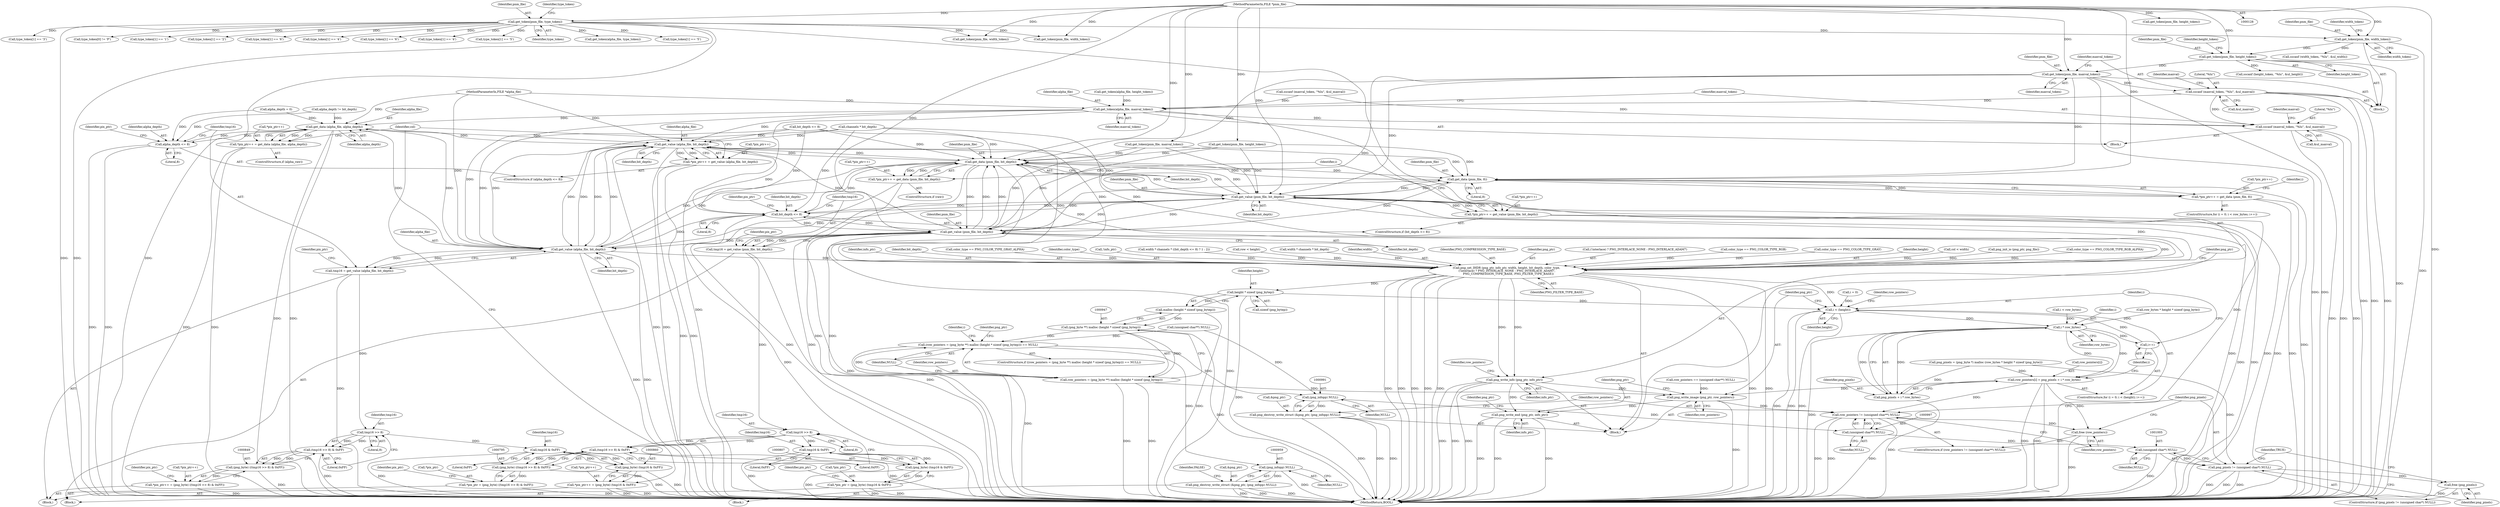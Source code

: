 digraph "0_Android_9d4853418ab2f754c2b63e091c29c5529b8b86ca_159@API" {
"1000428" [label="(Call,sscanf (maxval_token, \"%lu\", &ul_maxval))"];
"1000425" [label="(Call,get_token(pnm_file, maxval_token))"];
"1000412" [label="(Call,get_token(pnm_file, height_token))"];
"1000399" [label="(Call,get_token(pnm_file, width_token))"];
"1000209" [label="(Call,get_token(pnm_file, type_token))"];
"1000129" [label="(MethodParameterIn,FILE *pnm_file)"];
"1000565" [label="(Call,get_token(alpha_file, maxval_token))"];
"1000568" [label="(Call,sscanf (maxval_token, \"%lu\", &ul_maxval))"];
"1000822" [label="(Call,get_data (alpha_file, alpha_depth))"];
"1000818" [label="(Call,*pix_ptr++ = get_data (alpha_file, alpha_depth))"];
"1000827" [label="(Call,alpha_depth <= 8)"];
"1000834" [label="(Call,get_value (alpha_file, bit_depth))"];
"1000769" [label="(Call,get_data (pnm_file, bit_depth))"];
"1000736" [label="(Call,get_data (pnm_file, 8))"];
"1000732" [label="(Call,*pix_ptr++ = get_data (pnm_file, 8))"];
"1000781" [label="(Call,get_value (pnm_file, bit_depth))"];
"1000774" [label="(Call,bit_depth <= 8)"];
"1000788" [label="(Call,get_value (pnm_file, bit_depth))"];
"1000786" [label="(Call,tmp16 = get_value (pnm_file, bit_depth))"];
"1000797" [label="(Call,tmp16 >> 8)"];
"1000796" [label="(Call,(tmp16 >> 8) & 0xFF)"];
"1000794" [label="(Call,(png_byte) ((tmp16 >> 8) & 0xFF))"];
"1000791" [label="(Call,*pix_ptr = (png_byte) ((tmp16 >> 8) & 0xFF))"];
"1000808" [label="(Call,tmp16 & 0xFF)"];
"1000806" [label="(Call,(png_byte) (tmp16 & 0xFF))"];
"1000803" [label="(Call,*pix_ptr = (png_byte) (tmp16 & 0xFF))"];
"1000841" [label="(Call,get_value (alpha_file, bit_depth))"];
"1000839" [label="(Call,tmp16 = get_value (alpha_file, bit_depth))"];
"1000851" [label="(Call,tmp16 >> 8)"];
"1000850" [label="(Call,(tmp16 >> 8) & 0xFF)"];
"1000848" [label="(Call,(png_byte) ((tmp16 >> 8) & 0xFF))"];
"1000844" [label="(Call,*pix_ptr++ = (png_byte) ((tmp16 >> 8) & 0xFF))"];
"1000861" [label="(Call,tmp16 & 0xFF)"];
"1000859" [label="(Call,(png_byte) (tmp16 & 0xFF))"];
"1000855" [label="(Call,*pix_ptr++ = (png_byte) (tmp16 & 0xFF))"];
"1000918" [label="(Call,png_set_IHDR (png_ptr, info_ptr, width, height, bit_depth, color_type,\n (!interlace) ? PNG_INTERLACE_NONE : PNG_INTERLACE_ADAM7,\n    PNG_COMPRESSION_TYPE_BASE, PNG_FILTER_TYPE_BASE))"];
"1000932" [label="(Call,png_write_info (png_ptr, info_ptr))"];
"1000981" [label="(Call,png_write_image (png_ptr, row_pointers))"];
"1000984" [label="(Call,png_write_end (png_ptr, info_ptr))"];
"1000994" [label="(Call,row_pointers != (unsigned char**) NULL)"];
"1000999" [label="(Call,free (row_pointers))"];
"1000949" [label="(Call,height * sizeof (png_bytep))"];
"1000948" [label="(Call,malloc (height * sizeof (png_bytep)))"];
"1000946" [label="(Call,(png_byte **) malloc (height * sizeof (png_bytep)))"];
"1000943" [label="(Call,(row_pointers = (png_byte **) malloc (height * sizeof (png_bytep))) == NULL)"];
"1000958" [label="(Call,(png_infopp) NULL)"];
"1000955" [label="(Call,png_destroy_write_struct (&png_ptr, (png_infopp) NULL))"];
"1000990" [label="(Call,(png_infopp) NULL)"];
"1000987" [label="(Call,png_destroy_write_struct (&png_ptr, (png_infopp) NULL))"];
"1000996" [label="(Call,(unsigned char**) NULL)"];
"1001004" [label="(Call,(unsigned char*) NULL)"];
"1001002" [label="(Call,png_pixels != (unsigned char*) NULL)"];
"1001007" [label="(Call,free (png_pixels))"];
"1000944" [label="(Call,row_pointers = (png_byte **) malloc (height * sizeof (png_bytep)))"];
"1000967" [label="(Call,i < (height))"];
"1000978" [label="(Call,i * row_bytes)"];
"1000970" [label="(Call,i++)"];
"1000972" [label="(Call,row_pointers[i] = png_pixels + i * row_bytes)"];
"1000976" [label="(Call,png_pixels + i * row_bytes)"];
"1000777" [label="(Call,*pix_ptr++ = get_value (pnm_file, bit_depth))"];
"1000765" [label="(Call,*pix_ptr++ = get_data (pnm_file, bit_depth))"];
"1000830" [label="(Call,*pix_ptr++ = get_value (alpha_file, bit_depth))"];
"1000731" [label="(Identifier,i)"];
"1000823" [label="(Identifier,alpha_file)"];
"1000686" [label="(Call,bit_depth <= 8)"];
"1000855" [label="(Call,*pix_ptr++ = (png_byte) (tmp16 & 0xFF))"];
"1000930" [label="(Identifier,PNG_COMPRESSION_TYPE_BASE)"];
"1000786" [label="(Call,tmp16 = get_value (pnm_file, bit_depth))"];
"1000693" [label="(Call,png_pixels = (png_byte *) malloc (row_bytes * height * sizeof (png_byte)))"];
"1000919" [label="(Identifier,png_ptr)"];
"1000129" [label="(MethodParameterIn,FILE *pnm_file)"];
"1000401" [label="(Identifier,width_token)"];
"1000960" [label="(Identifier,NULL)"];
"1000829" [label="(Literal,8)"];
"1000330" [label="(Call,sscanf (maxval_token, \"%lu\", &ul_maxval))"];
"1000400" [label="(Identifier,pnm_file)"];
"1000327" [label="(Call,get_token(pnm_file, maxval_token))"];
"1000978" [label="(Call,i * row_bytes)"];
"1000799" [label="(Literal,8)"];
"1000925" [label="(Call,(!interlace) ? PNG_INTERLACE_NONE : PNG_INTERLACE_ADAM7)"];
"1000782" [label="(Identifier,pnm_file)"];
"1000640" [label="(Call,color_type == PNG_COLOR_TYPE_RGB)"];
"1000787" [label="(Identifier,tmp16)"];
"1000765" [label="(Call,*pix_ptr++ = get_data (pnm_file, bit_depth))"];
"1000780" [label="(Identifier,pix_ptr)"];
"1000415" [label="(Call,sscanf (height_token, \"%lu\", &ul_height))"];
"1000210" [label="(Identifier,pnm_file)"];
"1000932" [label="(Call,png_write_info (png_ptr, info_ptr))"];
"1000783" [label="(Identifier,bit_depth)"];
"1000624" [label="(Call,color_type == PNG_COLOR_TYPE_GRAY)"];
"1000993" [label="(ControlStructure,if (row_pointers != (unsigned char**) NULL))"];
"1000566" [label="(Identifier,alpha_file)"];
"1000727" [label="(Call,i < row_bytes)"];
"1000431" [label="(Call,&ul_maxval)"];
"1000922" [label="(Identifier,height)"];
"1000990" [label="(Call,(png_infopp) NULL)"];
"1000859" [label="(Call,(png_byte) (tmp16 & 0xFF))"];
"1000844" [label="(Call,*pix_ptr++ = (png_byte) ((tmp16 >> 8) & 0xFF))"];
"1000963" [label="(ControlStructure,for (i = 0; i < (height); i++))"];
"1000785" [label="(Block,)"];
"1000847" [label="(Identifier,pix_ptr)"];
"1000723" [label="(ControlStructure,for (i = 0; i < row_bytes; i++))"];
"1000950" [label="(Identifier,height)"];
"1000862" [label="(Identifier,tmp16)"];
"1000794" [label="(Call,(png_byte) ((tmp16 >> 8) & 0xFF))"];
"1000301" [label="(Call,get_token(pnm_file, width_token))"];
"1000949" [label="(Call,height * sizeof (png_bytep))"];
"1000937" [label="(Identifier,row_pointers)"];
"1000778" [label="(Call,*pix_ptr++)"];
"1000434" [label="(Identifier,maxval)"];
"1000944" [label="(Call,row_pointers = (png_byte **) malloc (height * sizeof (png_bytep)))"];
"1000568" [label="(Call,sscanf (maxval_token, \"%lu\", &ul_maxval))"];
"1000736" [label="(Call,get_data (pnm_file, 8))"];
"1000314" [label="(Call,get_token(pnm_file, height_token))"];
"1001000" [label="(Identifier,row_pointers)"];
"1000999" [label="(Call,free (row_pointers))"];
"1000215" [label="(Identifier,type_token)"];
"1000934" [label="(Identifier,info_ptr)"];
"1000852" [label="(Identifier,tmp16)"];
"1000427" [label="(Identifier,maxval_token)"];
"1001007" [label="(Call,free (png_pixels))"];
"1000413" [label="(Identifier,pnm_file)"];
"1000774" [label="(Call,bit_depth <= 8)"];
"1000836" [label="(Identifier,bit_depth)"];
"1001011" [label="(MethodReturn,BOOL)"];
"1000790" [label="(Identifier,bit_depth)"];
"1000839" [label="(Call,tmp16 = get_value (alpha_file, bit_depth))"];
"1000971" [label="(Identifier,i)"];
"1000733" [label="(Call,*pix_ptr++)"];
"1000970" [label="(Call,i++)"];
"1000809" [label="(Identifier,tmp16)"];
"1000791" [label="(Call,*pix_ptr = (png_byte) ((tmp16 >> 8) & 0xFF))"];
"1000972" [label="(Call,row_pointers[i] = png_pixels + i * row_bytes)"];
"1000955" [label="(Call,png_destroy_write_struct (&png_ptr, (png_infopp) NULL))"];
"1000258" [label="(Call,get_token(pnm_file, height_token))"];
"1000763" [label="(ControlStructure,if (raw))"];
"1000838" [label="(Block,)"];
"1000831" [label="(Call,*pix_ptr++)"];
"1000933" [label="(Identifier,png_ptr)"];
"1000974" [label="(Identifier,row_pointers)"];
"1000213" [label="(Call,type_token[0] != 'P')"];
"1000414" [label="(Identifier,height_token)"];
"1000224" [label="(Call,type_token[1] == '1')"];
"1000810" [label="(Literal,0xFF)"];
"1000854" [label="(Literal,0xFF)"];
"1000766" [label="(Call,*pix_ptr++)"];
"1000982" [label="(Identifier,png_ptr)"];
"1000828" [label="(Identifier,alpha_depth)"];
"1000987" [label="(Call,png_destroy_write_struct (&png_ptr, (png_infopp) NULL))"];
"1000981" [label="(Call,png_write_image (png_ptr, row_pointers))"];
"1000737" [label="(Identifier,pnm_file)"];
"1000745" [label="(Call,col < width)"];
"1001002" [label="(Call,png_pixels != (unsigned char*) NULL)"];
"1000845" [label="(Call,*pix_ptr++)"];
"1000775" [label="(Identifier,bit_depth)"];
"1000773" [label="(ControlStructure,if (bit_depth <= 8))"];
"1000402" [label="(Call,sscanf (width_token, \"%lu\", &ul_width))"];
"1000777" [label="(Call,*pix_ptr++ = get_value (pnm_file, bit_depth))"];
"1000673" [label="(Call,channels * bit_depth)"];
"1000861" [label="(Call,tmp16 & 0xFF)"];
"1000546" [label="(Call,get_token(alpha_file, height_token))"];
"1000983" [label="(Identifier,row_pointers)"];
"1000416" [label="(Identifier,height_token)"];
"1000942" [label="(ControlStructure,if ((row_pointers = (png_byte **) malloc (height * sizeof (png_bytep))) == NULL))"];
"1000998" [label="(Identifier,NULL)"];
"1000915" [label="(Call,png_init_io (png_ptr, png_file))"];
"1000648" [label="(Call,color_type == PNG_COLOR_TYPE_RGB_ALPHA)"];
"1000945" [label="(Identifier,row_pointers)"];
"1000428" [label="(Call,sscanf (maxval_token, \"%lu\", &ul_maxval))"];
"1000134" [label="(Block,)"];
"1000995" [label="(Identifier,row_pointers)"];
"1001006" [label="(Identifier,NULL)"];
"1000822" [label="(Call,get_data (alpha_file, alpha_depth))"];
"1000827" [label="(Call,alpha_depth <= 8)"];
"1000280" [label="(Call,type_token[1] == '2')"];
"1000425" [label="(Call,get_token(pnm_file, maxval_token))"];
"1000863" [label="(Literal,0xFF)"];
"1000833" [label="(Identifier,pix_ptr)"];
"1000399" [label="(Call,get_token(pnm_file, width_token))"];
"1000965" [label="(Identifier,i)"];
"1000841" [label="(Call,get_value (alpha_file, bit_depth))"];
"1000980" [label="(Identifier,row_bytes)"];
"1000826" [label="(ControlStructure,if (alpha_depth <= 8))"];
"1000976" [label="(Call,png_pixels + i * row_bytes)"];
"1000979" [label="(Identifier,i)"];
"1000430" [label="(Literal,\"%lu\")"];
"1000850" [label="(Call,(tmp16 >> 8) & 0xFF)"];
"1000804" [label="(Call,*pix_ptr)"];
"1000946" [label="(Call,(png_byte **) malloc (height * sizeof (png_bytep)))"];
"1000840" [label="(Identifier,tmp16)"];
"1000383" [label="(Call,type_token[1] == '6')"];
"1000920" [label="(Identifier,info_ptr)"];
"1000229" [label="(Call,type_token[1] == '4')"];
"1001008" [label="(Identifier,png_pixels)"];
"1000412" [label="(Call,get_token(pnm_file, height_token))"];
"1000808" [label="(Call,tmp16 & 0xFF)"];
"1000989" [label="(Identifier,png_ptr)"];
"1000698" [label="(Call,row_bytes * height * sizeof (png_byte))"];
"1000192" [label="(Call,alpha_depth = 0)"];
"1000818" [label="(Call,*pix_ptr++ = get_data (alpha_file, alpha_depth))"];
"1000948" [label="(Call,malloc (height * sizeof (png_bytep)))"];
"1000834" [label="(Call,get_value (alpha_file, bit_depth))"];
"1000986" [label="(Identifier,info_ptr)"];
"1000967" [label="(Call,i < (height))"];
"1000245" [label="(Call,get_token(pnm_file, width_token))"];
"1000761" [label="(Identifier,i)"];
"1000391" [label="(Call,type_token[1] == '6')"];
"1000953" [label="(Identifier,NULL)"];
"1000131" [label="(MethodParameterIn,FILE *alpha_file)"];
"1000429" [label="(Identifier,maxval_token)"];
"1000789" [label="(Identifier,pnm_file)"];
"1000951" [label="(Call,sizeof (png_bytep))"];
"1000793" [label="(Identifier,pix_ptr)"];
"1000848" [label="(Call,(png_byte) ((tmp16 >> 8) & 0xFF))"];
"1000992" [label="(Identifier,NULL)"];
"1000923" [label="(Identifier,bit_depth)"];
"1000632" [label="(Call,color_type == PNG_COLOR_TYPE_GRAY_ALPHA)"];
"1000816" [label="(ControlStructure,if (alpha_raw))"];
"1000856" [label="(Call,*pix_ptr++)"];
"1000788" [label="(Call,get_value (pnm_file, bit_depth))"];
"1000769" [label="(Call,get_data (pnm_file, bit_depth))"];
"1000798" [label="(Identifier,tmp16)"];
"1000792" [label="(Call,*pix_ptr)"];
"1000924" [label="(Identifier,color_type)"];
"1000918" [label="(Call,png_set_IHDR (png_ptr, info_ptr, width, height, bit_depth, color_type,\n (!interlace) ? PNG_INTERLACE_NONE : PNG_INTERLACE_ADAM7,\n    PNG_COMPRESSION_TYPE_BASE, PNG_FILTER_TYPE_BASE))"];
"1000237" [label="(Call,type_token[1] == '4')"];
"1000209" [label="(Call,get_token(pnm_file, type_token))"];
"1000882" [label="(Call,!info_ptr)"];
"1001001" [label="(ControlStructure,if (png_pixels != (unsigned char*) NULL))"];
"1000835" [label="(Identifier,alpha_file)"];
"1000977" [label="(Identifier,png_pixels)"];
"1000285" [label="(Call,type_token[1] == '5')"];
"1000853" [label="(Literal,8)"];
"1000988" [label="(Call,&png_ptr)"];
"1000800" [label="(Literal,0xFF)"];
"1000943" [label="(Call,(row_pointers = (png_byte **) malloc (height * sizeof (png_bytep))) == NULL)"];
"1000770" [label="(Identifier,pnm_file)"];
"1000858" [label="(Identifier,pix_ptr)"];
"1000403" [label="(Identifier,width_token)"];
"1000570" [label="(Literal,\"%lu\")"];
"1000614" [label="(Call,alpha_depth != bit_depth)"];
"1000681" [label="(Call,width * channels * ((bit_depth <= 8) ? 1 : 2))"];
"1000211" [label="(Identifier,type_token)"];
"1000985" [label="(Identifier,png_ptr)"];
"1000494" [label="(Call,get_token(alpha_file, type_token))"];
"1000732" [label="(Call,*pix_ptr++ = get_data (pnm_file, 8))"];
"1001010" [label="(Identifier,TRUE)"];
"1000574" [label="(Identifier,maxval)"];
"1000519" [label="(Block,)"];
"1000567" [label="(Identifier,maxval_token)"];
"1000958" [label="(Call,(png_infopp) NULL)"];
"1000796" [label="(Call,(tmp16 >> 8) & 0xFF)"];
"1000806" [label="(Call,(png_byte) (tmp16 & 0xFF))"];
"1000803" [label="(Call,*pix_ptr = (png_byte) (tmp16 & 0xFF))"];
"1000984" [label="(Call,png_write_end (png_ptr, info_ptr))"];
"1000851" [label="(Call,tmp16 >> 8)"];
"1000714" [label="(Call,row < height)"];
"1000964" [label="(Call,i = 0)"];
"1000571" [label="(Call,&ul_maxval)"];
"1000936" [label="(Call,row_pointers == (unsigned char**) NULL)"];
"1000388" [label="(Block,)"];
"1000973" [label="(Call,row_pointers[i])"];
"1000962" [label="(Identifier,FALSE)"];
"1000968" [label="(Identifier,i)"];
"1001003" [label="(Identifier,png_pixels)"];
"1000671" [label="(Call,width * channels * bit_depth)"];
"1000797" [label="(Call,tmp16 >> 8)"];
"1000565" [label="(Call,get_token(alpha_file, maxval_token))"];
"1000819" [label="(Call,*pix_ptr++)"];
"1000771" [label="(Identifier,bit_depth)"];
"1000957" [label="(Identifier,png_ptr)"];
"1000293" [label="(Call,type_token[1] == '5')"];
"1000378" [label="(Call,type_token[1] == '3')"];
"1000931" [label="(Identifier,PNG_FILTER_TYPE_BASE)"];
"1000830" [label="(Call,*pix_ptr++ = get_value (alpha_file, bit_depth))"];
"1000843" [label="(Identifier,bit_depth)"];
"1000426" [label="(Identifier,pnm_file)"];
"1000749" [label="(Identifier,col)"];
"1000824" [label="(Identifier,alpha_depth)"];
"1000996" [label="(Call,(unsigned char**) NULL)"];
"1000842" [label="(Identifier,alpha_file)"];
"1000994" [label="(Call,row_pointers != (unsigned char**) NULL)"];
"1000738" [label="(Literal,8)"];
"1000802" [label="(Identifier,pix_ptr)"];
"1000954" [label="(Block,)"];
"1000938" [label="(Call,(unsigned char**) NULL)"];
"1000921" [label="(Identifier,width)"];
"1000956" [label="(Call,&png_ptr)"];
"1000969" [label="(Identifier,height)"];
"1000781" [label="(Call,get_value (pnm_file, bit_depth))"];
"1000812" [label="(Identifier,pix_ptr)"];
"1001004" [label="(Call,(unsigned char*) NULL)"];
"1000569" [label="(Identifier,maxval_token)"];
"1000776" [label="(Literal,8)"];
"1000428" -> "1000388"  [label="AST: "];
"1000428" -> "1000431"  [label="CFG: "];
"1000429" -> "1000428"  [label="AST: "];
"1000430" -> "1000428"  [label="AST: "];
"1000431" -> "1000428"  [label="AST: "];
"1000434" -> "1000428"  [label="CFG: "];
"1000428" -> "1001011"  [label="DDG: "];
"1000428" -> "1001011"  [label="DDG: "];
"1000428" -> "1001011"  [label="DDG: "];
"1000425" -> "1000428"  [label="DDG: "];
"1000428" -> "1000565"  [label="DDG: "];
"1000428" -> "1000568"  [label="DDG: "];
"1000425" -> "1000388"  [label="AST: "];
"1000425" -> "1000427"  [label="CFG: "];
"1000426" -> "1000425"  [label="AST: "];
"1000427" -> "1000425"  [label="AST: "];
"1000429" -> "1000425"  [label="CFG: "];
"1000425" -> "1001011"  [label="DDG: "];
"1000425" -> "1001011"  [label="DDG: "];
"1000412" -> "1000425"  [label="DDG: "];
"1000129" -> "1000425"  [label="DDG: "];
"1000425" -> "1000736"  [label="DDG: "];
"1000425" -> "1000769"  [label="DDG: "];
"1000425" -> "1000781"  [label="DDG: "];
"1000425" -> "1000788"  [label="DDG: "];
"1000412" -> "1000388"  [label="AST: "];
"1000412" -> "1000414"  [label="CFG: "];
"1000413" -> "1000412"  [label="AST: "];
"1000414" -> "1000412"  [label="AST: "];
"1000416" -> "1000412"  [label="CFG: "];
"1000412" -> "1001011"  [label="DDG: "];
"1000399" -> "1000412"  [label="DDG: "];
"1000129" -> "1000412"  [label="DDG: "];
"1000412" -> "1000415"  [label="DDG: "];
"1000399" -> "1000388"  [label="AST: "];
"1000399" -> "1000401"  [label="CFG: "];
"1000400" -> "1000399"  [label="AST: "];
"1000401" -> "1000399"  [label="AST: "];
"1000403" -> "1000399"  [label="CFG: "];
"1000399" -> "1001011"  [label="DDG: "];
"1000209" -> "1000399"  [label="DDG: "];
"1000129" -> "1000399"  [label="DDG: "];
"1000399" -> "1000402"  [label="DDG: "];
"1000209" -> "1000134"  [label="AST: "];
"1000209" -> "1000211"  [label="CFG: "];
"1000210" -> "1000209"  [label="AST: "];
"1000211" -> "1000209"  [label="AST: "];
"1000215" -> "1000209"  [label="CFG: "];
"1000209" -> "1001011"  [label="DDG: "];
"1000209" -> "1001011"  [label="DDG: "];
"1000209" -> "1001011"  [label="DDG: "];
"1000129" -> "1000209"  [label="DDG: "];
"1000209" -> "1000213"  [label="DDG: "];
"1000209" -> "1000224"  [label="DDG: "];
"1000209" -> "1000229"  [label="DDG: "];
"1000209" -> "1000237"  [label="DDG: "];
"1000209" -> "1000245"  [label="DDG: "];
"1000209" -> "1000280"  [label="DDG: "];
"1000209" -> "1000285"  [label="DDG: "];
"1000209" -> "1000293"  [label="DDG: "];
"1000209" -> "1000301"  [label="DDG: "];
"1000209" -> "1000378"  [label="DDG: "];
"1000209" -> "1000383"  [label="DDG: "];
"1000209" -> "1000391"  [label="DDG: "];
"1000209" -> "1000494"  [label="DDG: "];
"1000129" -> "1000128"  [label="AST: "];
"1000129" -> "1001011"  [label="DDG: "];
"1000129" -> "1000245"  [label="DDG: "];
"1000129" -> "1000258"  [label="DDG: "];
"1000129" -> "1000301"  [label="DDG: "];
"1000129" -> "1000314"  [label="DDG: "];
"1000129" -> "1000327"  [label="DDG: "];
"1000129" -> "1000736"  [label="DDG: "];
"1000129" -> "1000769"  [label="DDG: "];
"1000129" -> "1000781"  [label="DDG: "];
"1000129" -> "1000788"  [label="DDG: "];
"1000565" -> "1000519"  [label="AST: "];
"1000565" -> "1000567"  [label="CFG: "];
"1000566" -> "1000565"  [label="AST: "];
"1000567" -> "1000565"  [label="AST: "];
"1000569" -> "1000565"  [label="CFG: "];
"1000565" -> "1001011"  [label="DDG: "];
"1000565" -> "1001011"  [label="DDG: "];
"1000546" -> "1000565"  [label="DDG: "];
"1000131" -> "1000565"  [label="DDG: "];
"1000330" -> "1000565"  [label="DDG: "];
"1000565" -> "1000568"  [label="DDG: "];
"1000565" -> "1000822"  [label="DDG: "];
"1000565" -> "1000834"  [label="DDG: "];
"1000565" -> "1000841"  [label="DDG: "];
"1000568" -> "1000519"  [label="AST: "];
"1000568" -> "1000571"  [label="CFG: "];
"1000569" -> "1000568"  [label="AST: "];
"1000570" -> "1000568"  [label="AST: "];
"1000571" -> "1000568"  [label="AST: "];
"1000574" -> "1000568"  [label="CFG: "];
"1000568" -> "1001011"  [label="DDG: "];
"1000568" -> "1001011"  [label="DDG: "];
"1000568" -> "1001011"  [label="DDG: "];
"1000330" -> "1000568"  [label="DDG: "];
"1000822" -> "1000818"  [label="AST: "];
"1000822" -> "1000824"  [label="CFG: "];
"1000823" -> "1000822"  [label="AST: "];
"1000824" -> "1000822"  [label="AST: "];
"1000818" -> "1000822"  [label="CFG: "];
"1000822" -> "1001011"  [label="DDG: "];
"1000822" -> "1001011"  [label="DDG: "];
"1000822" -> "1000818"  [label="DDG: "];
"1000822" -> "1000818"  [label="DDG: "];
"1000834" -> "1000822"  [label="DDG: "];
"1000841" -> "1000822"  [label="DDG: "];
"1000131" -> "1000822"  [label="DDG: "];
"1000614" -> "1000822"  [label="DDG: "];
"1000827" -> "1000822"  [label="DDG: "];
"1000192" -> "1000822"  [label="DDG: "];
"1000822" -> "1000827"  [label="DDG: "];
"1000822" -> "1000834"  [label="DDG: "];
"1000822" -> "1000841"  [label="DDG: "];
"1000818" -> "1000816"  [label="AST: "];
"1000819" -> "1000818"  [label="AST: "];
"1000749" -> "1000818"  [label="CFG: "];
"1000818" -> "1001011"  [label="DDG: "];
"1000818" -> "1001011"  [label="DDG: "];
"1000827" -> "1000826"  [label="AST: "];
"1000827" -> "1000829"  [label="CFG: "];
"1000828" -> "1000827"  [label="AST: "];
"1000829" -> "1000827"  [label="AST: "];
"1000833" -> "1000827"  [label="CFG: "];
"1000840" -> "1000827"  [label="CFG: "];
"1000827" -> "1001011"  [label="DDG: "];
"1000827" -> "1001011"  [label="DDG: "];
"1000614" -> "1000827"  [label="DDG: "];
"1000192" -> "1000827"  [label="DDG: "];
"1000834" -> "1000830"  [label="AST: "];
"1000834" -> "1000836"  [label="CFG: "];
"1000835" -> "1000834"  [label="AST: "];
"1000836" -> "1000834"  [label="AST: "];
"1000830" -> "1000834"  [label="CFG: "];
"1000834" -> "1001011"  [label="DDG: "];
"1000834" -> "1001011"  [label="DDG: "];
"1000834" -> "1000769"  [label="DDG: "];
"1000834" -> "1000774"  [label="DDG: "];
"1000834" -> "1000830"  [label="DDG: "];
"1000834" -> "1000830"  [label="DDG: "];
"1000841" -> "1000834"  [label="DDG: "];
"1000841" -> "1000834"  [label="DDG: "];
"1000131" -> "1000834"  [label="DDG: "];
"1000781" -> "1000834"  [label="DDG: "];
"1000788" -> "1000834"  [label="DDG: "];
"1000673" -> "1000834"  [label="DDG: "];
"1000686" -> "1000834"  [label="DDG: "];
"1000769" -> "1000834"  [label="DDG: "];
"1000834" -> "1000841"  [label="DDG: "];
"1000834" -> "1000841"  [label="DDG: "];
"1000834" -> "1000918"  [label="DDG: "];
"1000769" -> "1000765"  [label="AST: "];
"1000769" -> "1000771"  [label="CFG: "];
"1000770" -> "1000769"  [label="AST: "];
"1000771" -> "1000769"  [label="AST: "];
"1000765" -> "1000769"  [label="CFG: "];
"1000769" -> "1001011"  [label="DDG: "];
"1000769" -> "1001011"  [label="DDG: "];
"1000769" -> "1000736"  [label="DDG: "];
"1000769" -> "1000765"  [label="DDG: "];
"1000769" -> "1000765"  [label="DDG: "];
"1000258" -> "1000769"  [label="DDG: "];
"1000788" -> "1000769"  [label="DDG: "];
"1000788" -> "1000769"  [label="DDG: "];
"1000327" -> "1000769"  [label="DDG: "];
"1000736" -> "1000769"  [label="DDG: "];
"1000781" -> "1000769"  [label="DDG: "];
"1000781" -> "1000769"  [label="DDG: "];
"1000841" -> "1000769"  [label="DDG: "];
"1000673" -> "1000769"  [label="DDG: "];
"1000686" -> "1000769"  [label="DDG: "];
"1000769" -> "1000774"  [label="DDG: "];
"1000769" -> "1000781"  [label="DDG: "];
"1000769" -> "1000788"  [label="DDG: "];
"1000769" -> "1000841"  [label="DDG: "];
"1000769" -> "1000918"  [label="DDG: "];
"1000736" -> "1000732"  [label="AST: "];
"1000736" -> "1000738"  [label="CFG: "];
"1000737" -> "1000736"  [label="AST: "];
"1000738" -> "1000736"  [label="AST: "];
"1000732" -> "1000736"  [label="CFG: "];
"1000736" -> "1001011"  [label="DDG: "];
"1000736" -> "1000732"  [label="DDG: "];
"1000736" -> "1000732"  [label="DDG: "];
"1000258" -> "1000736"  [label="DDG: "];
"1000788" -> "1000736"  [label="DDG: "];
"1000327" -> "1000736"  [label="DDG: "];
"1000781" -> "1000736"  [label="DDG: "];
"1000736" -> "1000781"  [label="DDG: "];
"1000736" -> "1000788"  [label="DDG: "];
"1000732" -> "1000723"  [label="AST: "];
"1000733" -> "1000732"  [label="AST: "];
"1000731" -> "1000732"  [label="CFG: "];
"1000732" -> "1001011"  [label="DDG: "];
"1000732" -> "1001011"  [label="DDG: "];
"1000781" -> "1000777"  [label="AST: "];
"1000781" -> "1000783"  [label="CFG: "];
"1000782" -> "1000781"  [label="AST: "];
"1000783" -> "1000781"  [label="AST: "];
"1000777" -> "1000781"  [label="CFG: "];
"1000781" -> "1001011"  [label="DDG: "];
"1000781" -> "1001011"  [label="DDG: "];
"1000781" -> "1000774"  [label="DDG: "];
"1000781" -> "1000777"  [label="DDG: "];
"1000781" -> "1000777"  [label="DDG: "];
"1000258" -> "1000781"  [label="DDG: "];
"1000788" -> "1000781"  [label="DDG: "];
"1000327" -> "1000781"  [label="DDG: "];
"1000774" -> "1000781"  [label="DDG: "];
"1000781" -> "1000788"  [label="DDG: "];
"1000781" -> "1000841"  [label="DDG: "];
"1000781" -> "1000918"  [label="DDG: "];
"1000774" -> "1000773"  [label="AST: "];
"1000774" -> "1000776"  [label="CFG: "];
"1000775" -> "1000774"  [label="AST: "];
"1000776" -> "1000774"  [label="AST: "];
"1000780" -> "1000774"  [label="CFG: "];
"1000787" -> "1000774"  [label="CFG: "];
"1000774" -> "1001011"  [label="DDG: "];
"1000841" -> "1000774"  [label="DDG: "];
"1000788" -> "1000774"  [label="DDG: "];
"1000673" -> "1000774"  [label="DDG: "];
"1000686" -> "1000774"  [label="DDG: "];
"1000774" -> "1000788"  [label="DDG: "];
"1000788" -> "1000786"  [label="AST: "];
"1000788" -> "1000790"  [label="CFG: "];
"1000789" -> "1000788"  [label="AST: "];
"1000790" -> "1000788"  [label="AST: "];
"1000786" -> "1000788"  [label="CFG: "];
"1000788" -> "1001011"  [label="DDG: "];
"1000788" -> "1001011"  [label="DDG: "];
"1000788" -> "1000786"  [label="DDG: "];
"1000788" -> "1000786"  [label="DDG: "];
"1000258" -> "1000788"  [label="DDG: "];
"1000327" -> "1000788"  [label="DDG: "];
"1000788" -> "1000841"  [label="DDG: "];
"1000788" -> "1000918"  [label="DDG: "];
"1000786" -> "1000785"  [label="AST: "];
"1000787" -> "1000786"  [label="AST: "];
"1000793" -> "1000786"  [label="CFG: "];
"1000786" -> "1001011"  [label="DDG: "];
"1000786" -> "1000797"  [label="DDG: "];
"1000797" -> "1000796"  [label="AST: "];
"1000797" -> "1000799"  [label="CFG: "];
"1000798" -> "1000797"  [label="AST: "];
"1000799" -> "1000797"  [label="AST: "];
"1000800" -> "1000797"  [label="CFG: "];
"1000797" -> "1000796"  [label="DDG: "];
"1000797" -> "1000796"  [label="DDG: "];
"1000797" -> "1000808"  [label="DDG: "];
"1000796" -> "1000794"  [label="AST: "];
"1000796" -> "1000800"  [label="CFG: "];
"1000800" -> "1000796"  [label="AST: "];
"1000794" -> "1000796"  [label="CFG: "];
"1000796" -> "1001011"  [label="DDG: "];
"1000796" -> "1000794"  [label="DDG: "];
"1000796" -> "1000794"  [label="DDG: "];
"1000794" -> "1000791"  [label="AST: "];
"1000795" -> "1000794"  [label="AST: "];
"1000791" -> "1000794"  [label="CFG: "];
"1000794" -> "1001011"  [label="DDG: "];
"1000794" -> "1000791"  [label="DDG: "];
"1000791" -> "1000785"  [label="AST: "];
"1000792" -> "1000791"  [label="AST: "];
"1000802" -> "1000791"  [label="CFG: "];
"1000791" -> "1001011"  [label="DDG: "];
"1000808" -> "1000806"  [label="AST: "];
"1000808" -> "1000810"  [label="CFG: "];
"1000809" -> "1000808"  [label="AST: "];
"1000810" -> "1000808"  [label="AST: "];
"1000806" -> "1000808"  [label="CFG: "];
"1000808" -> "1001011"  [label="DDG: "];
"1000808" -> "1000806"  [label="DDG: "];
"1000808" -> "1000806"  [label="DDG: "];
"1000806" -> "1000803"  [label="AST: "];
"1000807" -> "1000806"  [label="AST: "];
"1000803" -> "1000806"  [label="CFG: "];
"1000806" -> "1001011"  [label="DDG: "];
"1000806" -> "1000803"  [label="DDG: "];
"1000803" -> "1000785"  [label="AST: "];
"1000804" -> "1000803"  [label="AST: "];
"1000812" -> "1000803"  [label="CFG: "];
"1000803" -> "1001011"  [label="DDG: "];
"1000803" -> "1001011"  [label="DDG: "];
"1000841" -> "1000839"  [label="AST: "];
"1000841" -> "1000843"  [label="CFG: "];
"1000842" -> "1000841"  [label="AST: "];
"1000843" -> "1000841"  [label="AST: "];
"1000839" -> "1000841"  [label="CFG: "];
"1000841" -> "1001011"  [label="DDG: "];
"1000841" -> "1001011"  [label="DDG: "];
"1000841" -> "1000839"  [label="DDG: "];
"1000841" -> "1000839"  [label="DDG: "];
"1000131" -> "1000841"  [label="DDG: "];
"1000673" -> "1000841"  [label="DDG: "];
"1000686" -> "1000841"  [label="DDG: "];
"1000841" -> "1000918"  [label="DDG: "];
"1000839" -> "1000838"  [label="AST: "];
"1000840" -> "1000839"  [label="AST: "];
"1000847" -> "1000839"  [label="CFG: "];
"1000839" -> "1001011"  [label="DDG: "];
"1000839" -> "1000851"  [label="DDG: "];
"1000851" -> "1000850"  [label="AST: "];
"1000851" -> "1000853"  [label="CFG: "];
"1000852" -> "1000851"  [label="AST: "];
"1000853" -> "1000851"  [label="AST: "];
"1000854" -> "1000851"  [label="CFG: "];
"1000851" -> "1000850"  [label="DDG: "];
"1000851" -> "1000850"  [label="DDG: "];
"1000851" -> "1000861"  [label="DDG: "];
"1000850" -> "1000848"  [label="AST: "];
"1000850" -> "1000854"  [label="CFG: "];
"1000854" -> "1000850"  [label="AST: "];
"1000848" -> "1000850"  [label="CFG: "];
"1000850" -> "1001011"  [label="DDG: "];
"1000850" -> "1000848"  [label="DDG: "];
"1000850" -> "1000848"  [label="DDG: "];
"1000848" -> "1000844"  [label="AST: "];
"1000849" -> "1000848"  [label="AST: "];
"1000844" -> "1000848"  [label="CFG: "];
"1000848" -> "1001011"  [label="DDG: "];
"1000848" -> "1000844"  [label="DDG: "];
"1000844" -> "1000838"  [label="AST: "];
"1000845" -> "1000844"  [label="AST: "];
"1000858" -> "1000844"  [label="CFG: "];
"1000844" -> "1001011"  [label="DDG: "];
"1000861" -> "1000859"  [label="AST: "];
"1000861" -> "1000863"  [label="CFG: "];
"1000862" -> "1000861"  [label="AST: "];
"1000863" -> "1000861"  [label="AST: "];
"1000859" -> "1000861"  [label="CFG: "];
"1000861" -> "1001011"  [label="DDG: "];
"1000861" -> "1000859"  [label="DDG: "];
"1000861" -> "1000859"  [label="DDG: "];
"1000859" -> "1000855"  [label="AST: "];
"1000860" -> "1000859"  [label="AST: "];
"1000855" -> "1000859"  [label="CFG: "];
"1000859" -> "1001011"  [label="DDG: "];
"1000859" -> "1000855"  [label="DDG: "];
"1000855" -> "1000838"  [label="AST: "];
"1000856" -> "1000855"  [label="AST: "];
"1000749" -> "1000855"  [label="CFG: "];
"1000855" -> "1001011"  [label="DDG: "];
"1000855" -> "1001011"  [label="DDG: "];
"1000918" -> "1000134"  [label="AST: "];
"1000918" -> "1000931"  [label="CFG: "];
"1000919" -> "1000918"  [label="AST: "];
"1000920" -> "1000918"  [label="AST: "];
"1000921" -> "1000918"  [label="AST: "];
"1000922" -> "1000918"  [label="AST: "];
"1000923" -> "1000918"  [label="AST: "];
"1000924" -> "1000918"  [label="AST: "];
"1000925" -> "1000918"  [label="AST: "];
"1000930" -> "1000918"  [label="AST: "];
"1000931" -> "1000918"  [label="AST: "];
"1000933" -> "1000918"  [label="CFG: "];
"1000918" -> "1001011"  [label="DDG: "];
"1000918" -> "1001011"  [label="DDG: "];
"1000918" -> "1001011"  [label="DDG: "];
"1000918" -> "1001011"  [label="DDG: "];
"1000918" -> "1001011"  [label="DDG: "];
"1000918" -> "1001011"  [label="DDG: "];
"1000918" -> "1001011"  [label="DDG: "];
"1000915" -> "1000918"  [label="DDG: "];
"1000882" -> "1000918"  [label="DDG: "];
"1000681" -> "1000918"  [label="DDG: "];
"1000745" -> "1000918"  [label="DDG: "];
"1000671" -> "1000918"  [label="DDG: "];
"1000714" -> "1000918"  [label="DDG: "];
"1000673" -> "1000918"  [label="DDG: "];
"1000686" -> "1000918"  [label="DDG: "];
"1000640" -> "1000918"  [label="DDG: "];
"1000632" -> "1000918"  [label="DDG: "];
"1000624" -> "1000918"  [label="DDG: "];
"1000648" -> "1000918"  [label="DDG: "];
"1000918" -> "1000932"  [label="DDG: "];
"1000918" -> "1000932"  [label="DDG: "];
"1000918" -> "1000949"  [label="DDG: "];
"1000918" -> "1000967"  [label="DDG: "];
"1000932" -> "1000134"  [label="AST: "];
"1000932" -> "1000934"  [label="CFG: "];
"1000933" -> "1000932"  [label="AST: "];
"1000934" -> "1000932"  [label="AST: "];
"1000937" -> "1000932"  [label="CFG: "];
"1000932" -> "1001011"  [label="DDG: "];
"1000932" -> "1001011"  [label="DDG: "];
"1000932" -> "1001011"  [label="DDG: "];
"1000932" -> "1000981"  [label="DDG: "];
"1000932" -> "1000984"  [label="DDG: "];
"1000981" -> "1000134"  [label="AST: "];
"1000981" -> "1000983"  [label="CFG: "];
"1000982" -> "1000981"  [label="AST: "];
"1000983" -> "1000981"  [label="AST: "];
"1000985" -> "1000981"  [label="CFG: "];
"1000981" -> "1001011"  [label="DDG: "];
"1000936" -> "1000981"  [label="DDG: "];
"1000972" -> "1000981"  [label="DDG: "];
"1000944" -> "1000981"  [label="DDG: "];
"1000981" -> "1000984"  [label="DDG: "];
"1000981" -> "1000994"  [label="DDG: "];
"1000984" -> "1000134"  [label="AST: "];
"1000984" -> "1000986"  [label="CFG: "];
"1000985" -> "1000984"  [label="AST: "];
"1000986" -> "1000984"  [label="AST: "];
"1000989" -> "1000984"  [label="CFG: "];
"1000984" -> "1001011"  [label="DDG: "];
"1000984" -> "1001011"  [label="DDG: "];
"1000984" -> "1001011"  [label="DDG: "];
"1000994" -> "1000993"  [label="AST: "];
"1000994" -> "1000996"  [label="CFG: "];
"1000995" -> "1000994"  [label="AST: "];
"1000996" -> "1000994"  [label="AST: "];
"1001000" -> "1000994"  [label="CFG: "];
"1001003" -> "1000994"  [label="CFG: "];
"1000994" -> "1001011"  [label="DDG: "];
"1000994" -> "1001011"  [label="DDG: "];
"1000994" -> "1001011"  [label="DDG: "];
"1000972" -> "1000994"  [label="DDG: "];
"1000996" -> "1000994"  [label="DDG: "];
"1000994" -> "1000999"  [label="DDG: "];
"1000999" -> "1000993"  [label="AST: "];
"1000999" -> "1001000"  [label="CFG: "];
"1001000" -> "1000999"  [label="AST: "];
"1001003" -> "1000999"  [label="CFG: "];
"1000999" -> "1001011"  [label="DDG: "];
"1000972" -> "1000999"  [label="DDG: "];
"1000949" -> "1000948"  [label="AST: "];
"1000949" -> "1000951"  [label="CFG: "];
"1000950" -> "1000949"  [label="AST: "];
"1000951" -> "1000949"  [label="AST: "];
"1000948" -> "1000949"  [label="CFG: "];
"1000949" -> "1001011"  [label="DDG: "];
"1000949" -> "1000948"  [label="DDG: "];
"1000949" -> "1000967"  [label="DDG: "];
"1000948" -> "1000946"  [label="AST: "];
"1000946" -> "1000948"  [label="CFG: "];
"1000948" -> "1001011"  [label="DDG: "];
"1000948" -> "1000946"  [label="DDG: "];
"1000946" -> "1000944"  [label="AST: "];
"1000947" -> "1000946"  [label="AST: "];
"1000944" -> "1000946"  [label="CFG: "];
"1000946" -> "1001011"  [label="DDG: "];
"1000946" -> "1000943"  [label="DDG: "];
"1000946" -> "1000944"  [label="DDG: "];
"1000943" -> "1000942"  [label="AST: "];
"1000943" -> "1000953"  [label="CFG: "];
"1000944" -> "1000943"  [label="AST: "];
"1000953" -> "1000943"  [label="AST: "];
"1000957" -> "1000943"  [label="CFG: "];
"1000965" -> "1000943"  [label="CFG: "];
"1000943" -> "1001011"  [label="DDG: "];
"1000944" -> "1000943"  [label="DDG: "];
"1000938" -> "1000943"  [label="DDG: "];
"1000943" -> "1000958"  [label="DDG: "];
"1000943" -> "1000990"  [label="DDG: "];
"1000958" -> "1000955"  [label="AST: "];
"1000958" -> "1000960"  [label="CFG: "];
"1000959" -> "1000958"  [label="AST: "];
"1000960" -> "1000958"  [label="AST: "];
"1000955" -> "1000958"  [label="CFG: "];
"1000958" -> "1001011"  [label="DDG: "];
"1000958" -> "1000955"  [label="DDG: "];
"1000955" -> "1000954"  [label="AST: "];
"1000956" -> "1000955"  [label="AST: "];
"1000962" -> "1000955"  [label="CFG: "];
"1000955" -> "1001011"  [label="DDG: "];
"1000955" -> "1001011"  [label="DDG: "];
"1000955" -> "1001011"  [label="DDG: "];
"1000990" -> "1000987"  [label="AST: "];
"1000990" -> "1000992"  [label="CFG: "];
"1000991" -> "1000990"  [label="AST: "];
"1000992" -> "1000990"  [label="AST: "];
"1000987" -> "1000990"  [label="CFG: "];
"1000990" -> "1000987"  [label="DDG: "];
"1000938" -> "1000990"  [label="DDG: "];
"1000990" -> "1000996"  [label="DDG: "];
"1000987" -> "1000134"  [label="AST: "];
"1000988" -> "1000987"  [label="AST: "];
"1000995" -> "1000987"  [label="CFG: "];
"1000987" -> "1001011"  [label="DDG: "];
"1000987" -> "1001011"  [label="DDG: "];
"1000987" -> "1001011"  [label="DDG: "];
"1000996" -> "1000998"  [label="CFG: "];
"1000997" -> "1000996"  [label="AST: "];
"1000998" -> "1000996"  [label="AST: "];
"1000996" -> "1001004"  [label="DDG: "];
"1001004" -> "1001002"  [label="AST: "];
"1001004" -> "1001006"  [label="CFG: "];
"1001005" -> "1001004"  [label="AST: "];
"1001006" -> "1001004"  [label="AST: "];
"1001002" -> "1001004"  [label="CFG: "];
"1001004" -> "1001011"  [label="DDG: "];
"1001004" -> "1001002"  [label="DDG: "];
"1001002" -> "1001001"  [label="AST: "];
"1001003" -> "1001002"  [label="AST: "];
"1001008" -> "1001002"  [label="CFG: "];
"1001010" -> "1001002"  [label="CFG: "];
"1001002" -> "1001011"  [label="DDG: "];
"1001002" -> "1001011"  [label="DDG: "];
"1001002" -> "1001011"  [label="DDG: "];
"1000693" -> "1001002"  [label="DDG: "];
"1001002" -> "1001007"  [label="DDG: "];
"1001007" -> "1001001"  [label="AST: "];
"1001007" -> "1001008"  [label="CFG: "];
"1001008" -> "1001007"  [label="AST: "];
"1001010" -> "1001007"  [label="CFG: "];
"1001007" -> "1001011"  [label="DDG: "];
"1000945" -> "1000944"  [label="AST: "];
"1000953" -> "1000944"  [label="CFG: "];
"1000944" -> "1001011"  [label="DDG: "];
"1000944" -> "1001011"  [label="DDG: "];
"1000967" -> "1000963"  [label="AST: "];
"1000967" -> "1000969"  [label="CFG: "];
"1000968" -> "1000967"  [label="AST: "];
"1000969" -> "1000967"  [label="AST: "];
"1000974" -> "1000967"  [label="CFG: "];
"1000982" -> "1000967"  [label="CFG: "];
"1000967" -> "1001011"  [label="DDG: "];
"1000967" -> "1001011"  [label="DDG: "];
"1000967" -> "1001011"  [label="DDG: "];
"1000964" -> "1000967"  [label="DDG: "];
"1000970" -> "1000967"  [label="DDG: "];
"1000967" -> "1000978"  [label="DDG: "];
"1000978" -> "1000976"  [label="AST: "];
"1000978" -> "1000980"  [label="CFG: "];
"1000979" -> "1000978"  [label="AST: "];
"1000980" -> "1000978"  [label="AST: "];
"1000976" -> "1000978"  [label="CFG: "];
"1000978" -> "1001011"  [label="DDG: "];
"1000978" -> "1000970"  [label="DDG: "];
"1000978" -> "1000972"  [label="DDG: "];
"1000978" -> "1000972"  [label="DDG: "];
"1000978" -> "1000976"  [label="DDG: "];
"1000978" -> "1000976"  [label="DDG: "];
"1000727" -> "1000978"  [label="DDG: "];
"1000698" -> "1000978"  [label="DDG: "];
"1000970" -> "1000963"  [label="AST: "];
"1000970" -> "1000971"  [label="CFG: "];
"1000971" -> "1000970"  [label="AST: "];
"1000968" -> "1000970"  [label="CFG: "];
"1000972" -> "1000963"  [label="AST: "];
"1000972" -> "1000976"  [label="CFG: "];
"1000973" -> "1000972"  [label="AST: "];
"1000976" -> "1000972"  [label="AST: "];
"1000971" -> "1000972"  [label="CFG: "];
"1000972" -> "1001011"  [label="DDG: "];
"1000972" -> "1001011"  [label="DDG: "];
"1000693" -> "1000972"  [label="DDG: "];
"1000977" -> "1000976"  [label="AST: "];
"1000976" -> "1001011"  [label="DDG: "];
"1000693" -> "1000976"  [label="DDG: "];
"1000777" -> "1000773"  [label="AST: "];
"1000778" -> "1000777"  [label="AST: "];
"1000761" -> "1000777"  [label="CFG: "];
"1000777" -> "1001011"  [label="DDG: "];
"1000777" -> "1001011"  [label="DDG: "];
"1000765" -> "1000763"  [label="AST: "];
"1000766" -> "1000765"  [label="AST: "];
"1000761" -> "1000765"  [label="CFG: "];
"1000765" -> "1001011"  [label="DDG: "];
"1000765" -> "1001011"  [label="DDG: "];
"1000830" -> "1000826"  [label="AST: "];
"1000831" -> "1000830"  [label="AST: "];
"1000749" -> "1000830"  [label="CFG: "];
"1000830" -> "1001011"  [label="DDG: "];
"1000830" -> "1001011"  [label="DDG: "];
}
